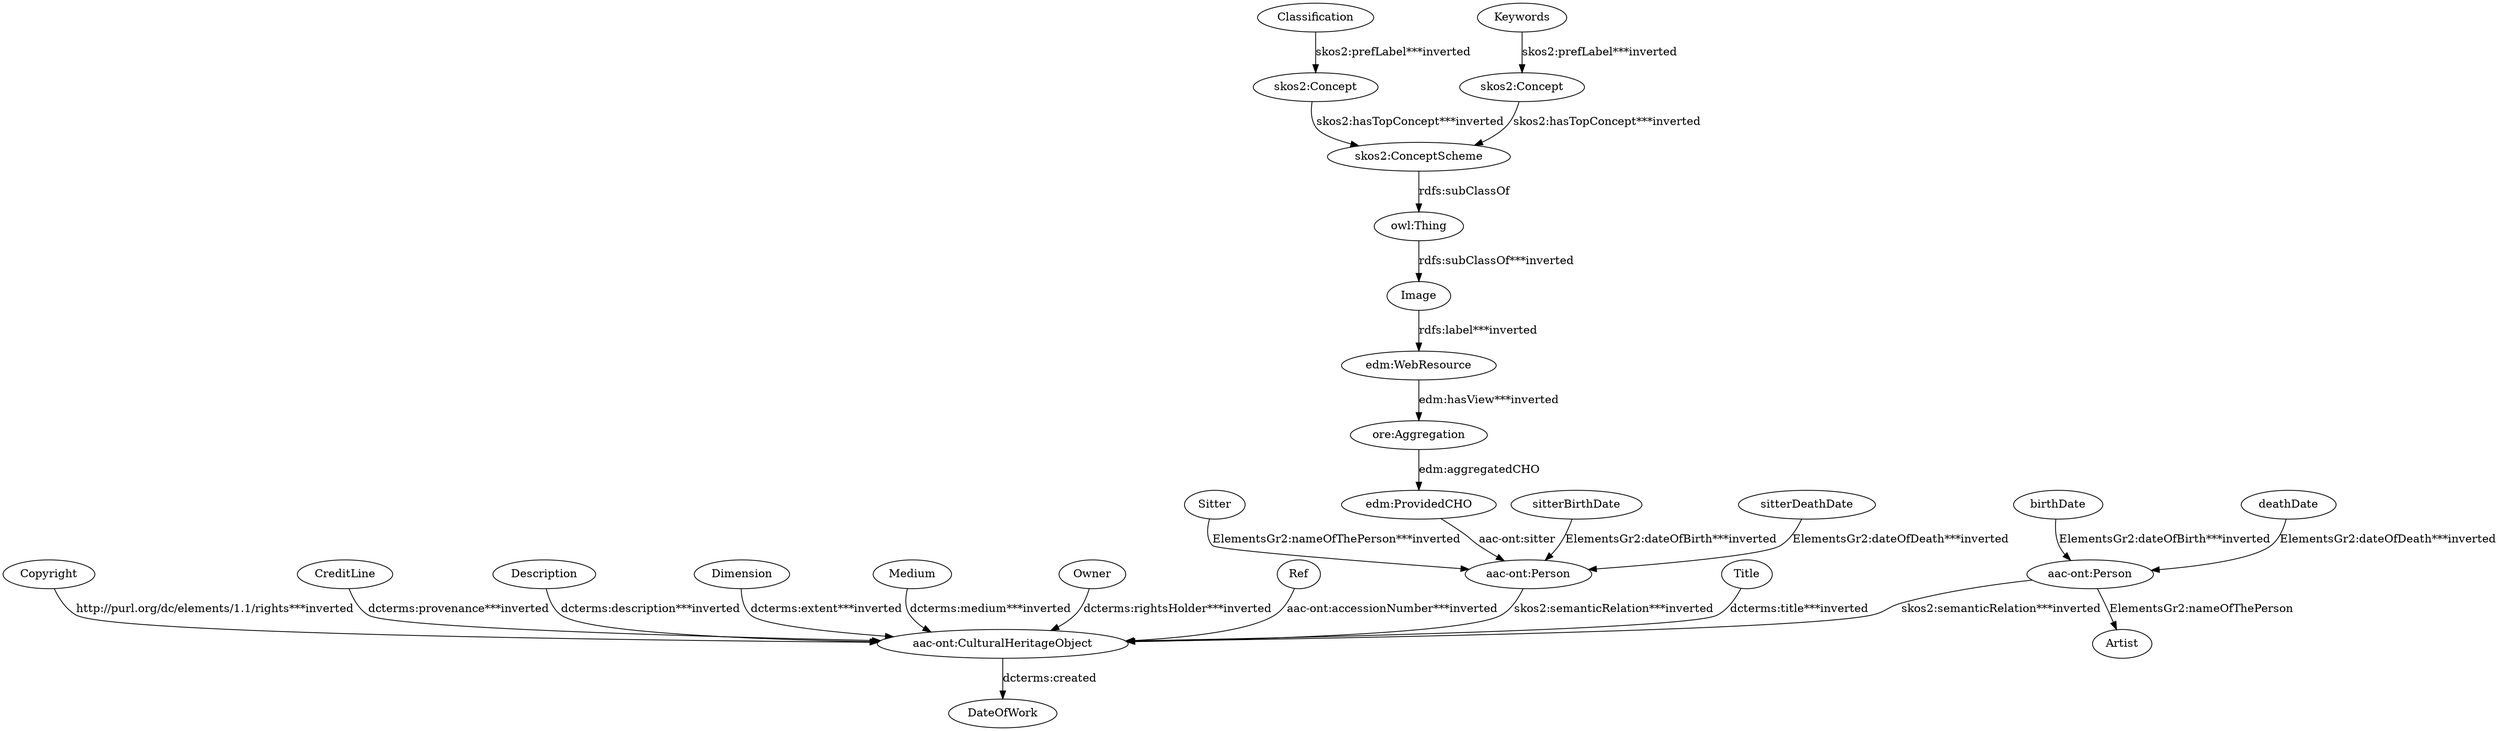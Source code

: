 digraph {
  Classification [type=attribute_name,label=Classification]
  "skos2:Concept1" [type=class_uri,label="skos2:Concept"]
  Copyright [type=attribute_name,label=Copyright]
  "aac-ont:CulturalHeritageObject1" [type=class_uri,label="aac-ont:CulturalHeritageObject"]
  CreditLine [type=attribute_name,label=CreditLine]
  Description [type=attribute_name,label=Description]
  Dimension [type=attribute_name,label=Dimension]
  Image [type=attribute_name,label=Image]
  "edm:WebResource1" [type=class_uri,label="edm:WebResource"]
  Keywords [type=attribute_name,label=Keywords]
  "skos2:Concept2" [type=class_uri,label="skos2:Concept"]
  Medium [type=attribute_name,label=Medium]
  Owner [type=attribute_name,label=Owner]
  Ref [type=attribute_name,label=Ref]
  Sitter [type=attribute_name,label=Sitter]
  "aac-ont:Person2" [type=class_uri,label="aac-ont:Person"]
  Title [type=attribute_name,label=Title]
  DateOfWork [type=attribute_name,label=DateOfWork]
  "aac-ont:Person1" [type=class_uri,label="aac-ont:Person"]
  Artist [type=attribute_name,label=Artist]
  birthDate [type=attribute_name,label=birthDate]
  deathDate [type=attribute_name,label=deathDate]
  "edm:ProvidedCHO" [type=class_uri,label="edm:ProvidedCHO"]
  "ore:Aggregation" [type=class_uri,label="ore:Aggregation"]
  "owl:Thing" [type=special,label="owl:Thing"]
  sitterBirthDate [type=attribute_name,label=sitterBirthDate]
  sitterDeathDate [type=attribute_name,label=sitterDeathDate]
  "skos2:ConceptScheme" [type=class_uri,label="skos2:ConceptScheme"]
  Classification -> "skos2:Concept1" [type=st_property_uri,label="skos2:prefLabel***inverted"]
  Copyright -> "aac-ont:CulturalHeritageObject1" [type=st_property_uri,label="http://purl.org/dc/elements/1.1/rights***inverted"]
  CreditLine -> "aac-ont:CulturalHeritageObject1" [type=st_property_uri,label="dcterms:provenance***inverted"]
  Description -> "aac-ont:CulturalHeritageObject1" [type=st_property_uri,label="dcterms:description***inverted"]
  Dimension -> "aac-ont:CulturalHeritageObject1" [type=st_property_uri,label="dcterms:extent***inverted"]
  Image -> "edm:WebResource1" [type=st_property_uri,label="rdfs:label***inverted"]
  Keywords -> "skos2:Concept2" [type=st_property_uri,label="skos2:prefLabel***inverted"]
  Medium -> "aac-ont:CulturalHeritageObject1" [type=st_property_uri,label="dcterms:medium***inverted"]
  Owner -> "aac-ont:CulturalHeritageObject1" [type=st_property_uri,label="dcterms:rightsHolder***inverted"]
  Ref -> "aac-ont:CulturalHeritageObject1" [type=st_property_uri,label="aac-ont:accessionNumber***inverted"]
  Sitter -> "aac-ont:Person2" [type=st_property_uri,label="ElementsGr2:nameOfThePerson***inverted"]
  Title -> "aac-ont:CulturalHeritageObject1" [type=st_property_uri,label="dcterms:title***inverted"]
  "aac-ont:CulturalHeritageObject1" -> DateOfWork [label="dcterms:created",type=st_property_uri]
  "aac-ont:Person1" -> Artist [label="ElementsGr2:nameOfThePerson",type=st_property_uri]
  "aac-ont:Person1" -> "aac-ont:CulturalHeritageObject1" [type=inherited,label="skos2:semanticRelation***inverted"]
  "aac-ont:Person2" -> "aac-ont:CulturalHeritageObject1" [type=inherited,label="skos2:semanticRelation***inverted"]
  birthDate -> "aac-ont:Person1" [type=st_property_uri,label="ElementsGr2:dateOfBirth***inverted"]
  deathDate -> "aac-ont:Person1" [type=st_property_uri,label="ElementsGr2:dateOfDeath***inverted"]
  "edm:ProvidedCHO" -> "aac-ont:Person2" [label="aac-ont:sitter",type=direct_property_uri]
  "edm:WebResource1" -> "ore:Aggregation" [type=direct_property_uri,label="edm:hasView***inverted"]
  "ore:Aggregation" -> "edm:ProvidedCHO" [label="edm:aggregatedCHO",type=direct_property_uri]
  "owl:Thing" -> Image [type=inherited,label="rdfs:subClassOf***inverted"]
  sitterBirthDate -> "aac-ont:Person2" [type=st_property_uri,label="ElementsGr2:dateOfBirth***inverted"]
  sitterDeathDate -> "aac-ont:Person2" [type=st_property_uri,label="ElementsGr2:dateOfDeath***inverted"]
  "skos2:Concept1" -> "skos2:ConceptScheme" [type=direct_property_uri,label="skos2:hasTopConcept***inverted"]
  "skos2:Concept2" -> "skos2:ConceptScheme" [type=direct_property_uri,label="skos2:hasTopConcept***inverted"]
  "skos2:ConceptScheme" -> "owl:Thing" [label="rdfs:subClassOf",type=inherited]
}
